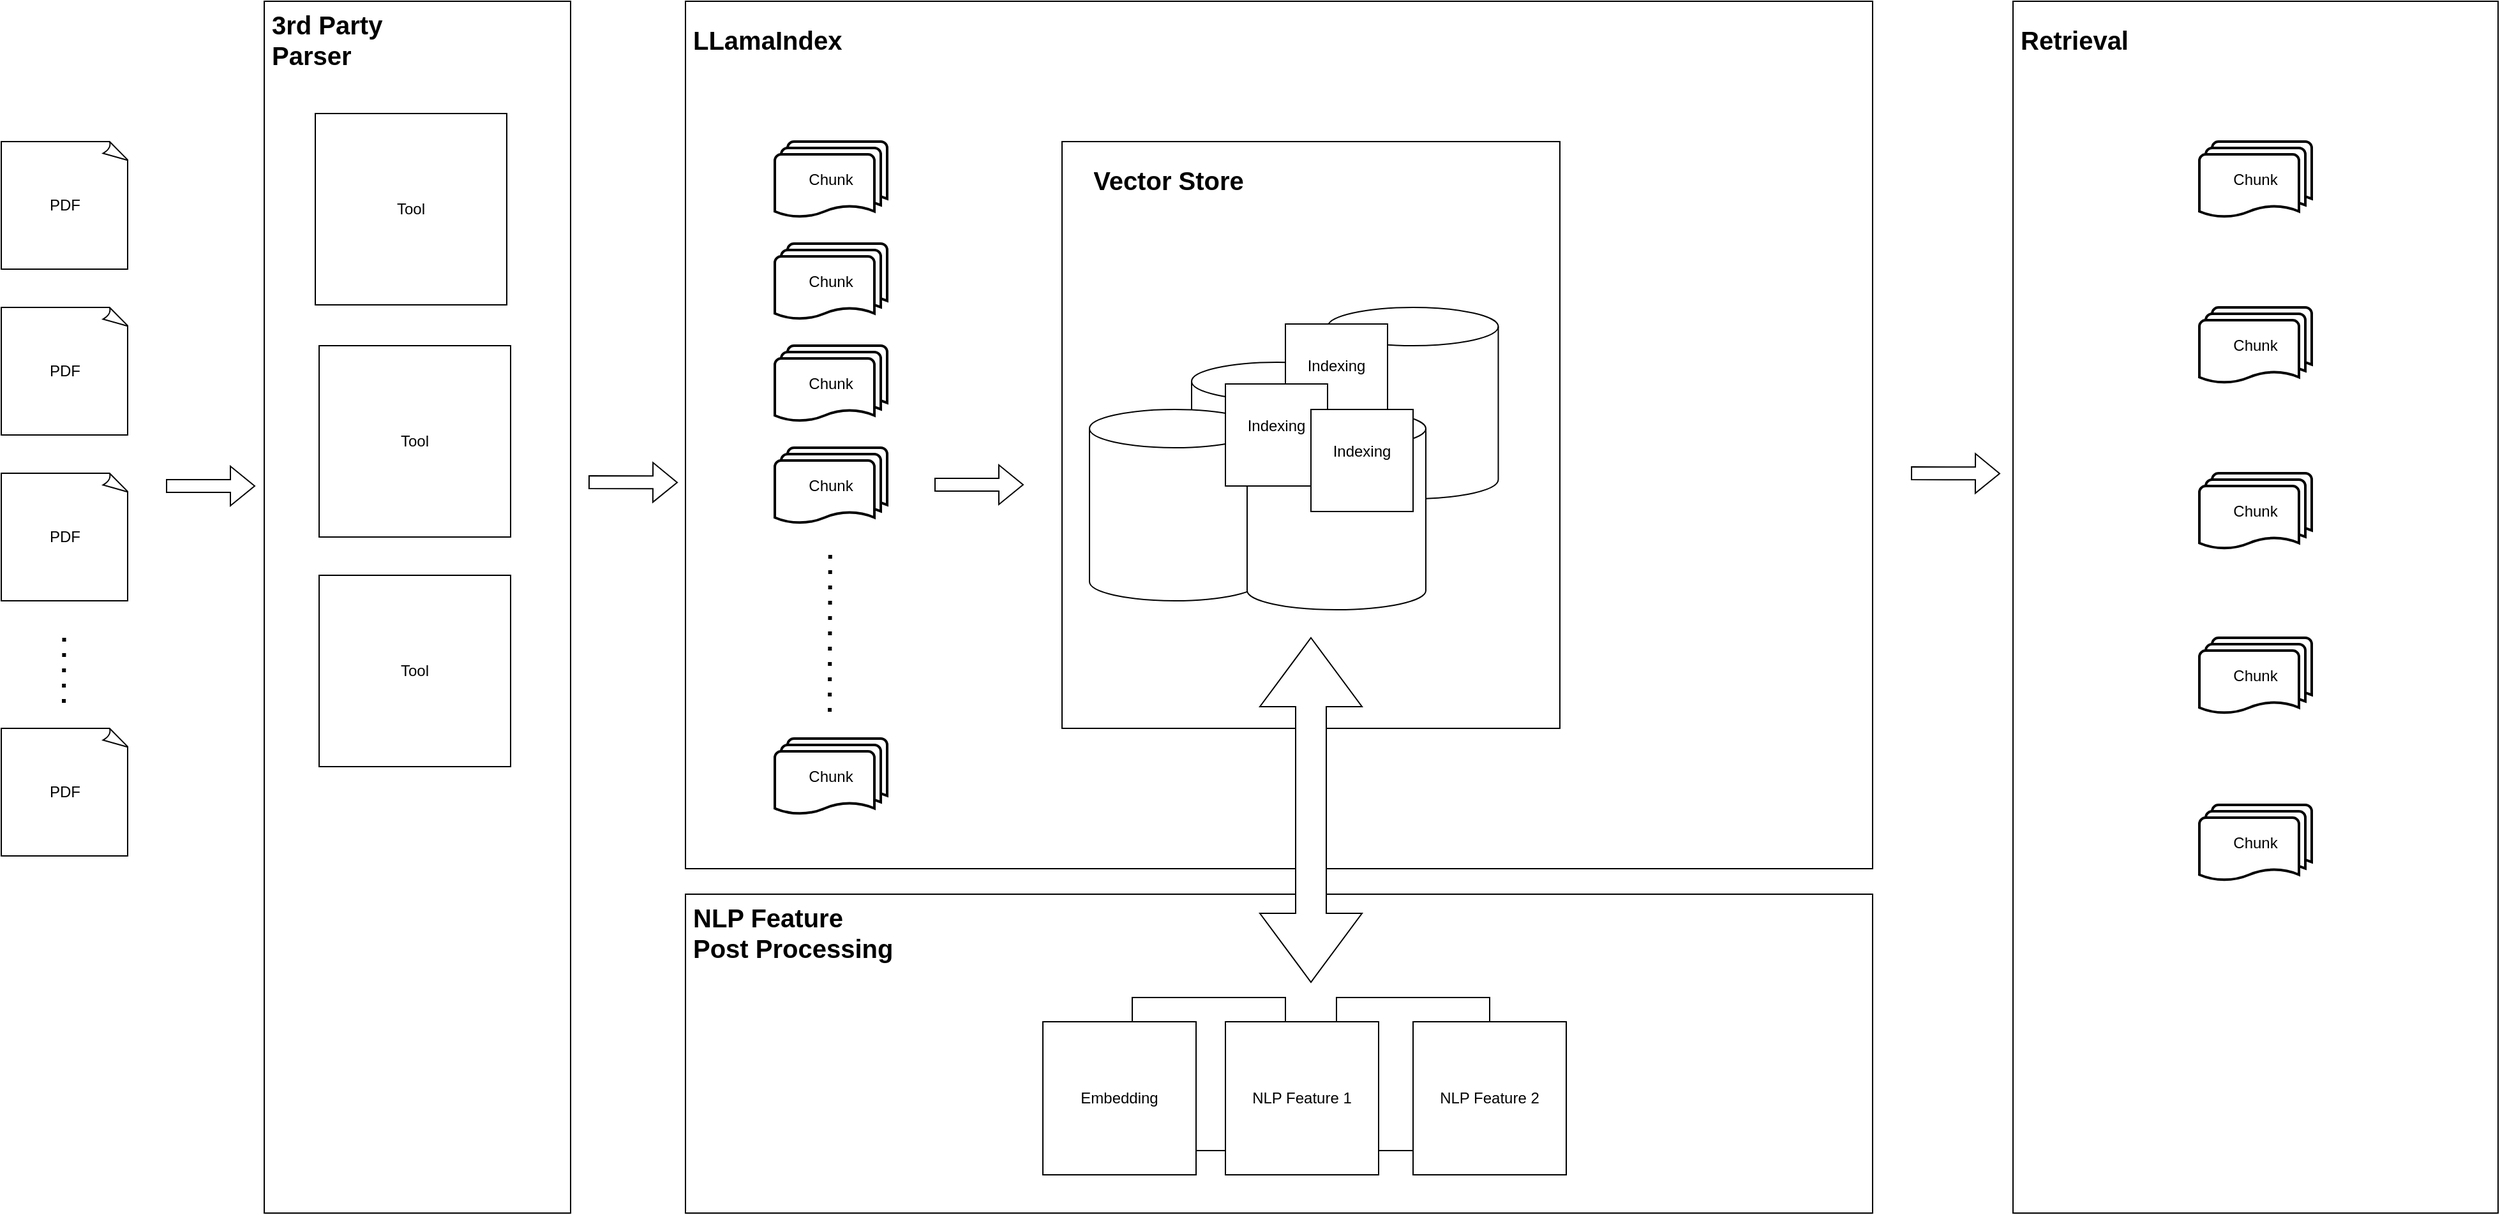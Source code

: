<mxfile version="24.7.17">
  <diagram name="Page-1" id="pN1XQlbYyUQTMrj6d_k9">
    <mxGraphModel dx="4352" dy="1451" grid="1" gridSize="10" guides="1" tooltips="1" connect="1" arrows="1" fold="1" page="1" pageScale="1" pageWidth="1485" pageHeight="922" math="0" shadow="0">
      <root>
        <mxCell id="0" />
        <mxCell id="1" parent="0" />
        <mxCell id="QrmjmrRoubQutK9kr2hU-14" value="" style="whiteSpace=wrap;html=1;" parent="1" vertex="1">
          <mxGeometry x="-10" width="240" height="950" as="geometry" />
        </mxCell>
        <mxCell id="QrmjmrRoubQutK9kr2hU-6" value="" style="whiteSpace=wrap;html=1;" parent="1" vertex="1">
          <mxGeometry x="320" width="930" height="680" as="geometry" />
        </mxCell>
        <mxCell id="QrmjmrRoubQutK9kr2hU-4" value="" style="whiteSpace=wrap;html=1;" parent="1" vertex="1">
          <mxGeometry x="320" y="700" width="930" height="250" as="geometry" />
        </mxCell>
        <mxCell id="QrmjmrRoubQutK9kr2hU-3" value="" style="whiteSpace=wrap;html=1;" parent="1" vertex="1">
          <mxGeometry x="615" y="110" width="390" height="460" as="geometry" />
        </mxCell>
        <mxCell id="QrmjmrRoubQutK9kr2hU-23" value="" style="shape=cylinder3;whiteSpace=wrap;html=1;boundedLbl=1;backgroundOutline=1;size=15;" parent="1" vertex="1">
          <mxGeometry x="823.25" y="240" width="133.5" height="150" as="geometry" />
        </mxCell>
        <mxCell id="RIgqfKvu0BtrX93I6pnI-25" value="" style="whiteSpace=wrap;html=1;aspect=fixed;" parent="1" vertex="1">
          <mxGeometry x="830" y="781" width="120" height="120" as="geometry" />
        </mxCell>
        <mxCell id="RIgqfKvu0BtrX93I6pnI-24" value="" style="whiteSpace=wrap;html=1;aspect=fixed;" parent="1" vertex="1">
          <mxGeometry x="670" y="781" width="120" height="120" as="geometry" />
        </mxCell>
        <mxCell id="RIgqfKvu0BtrX93I6pnI-1" value="Chunk" style="strokeWidth=2;html=1;shape=mxgraph.flowchart.multi-document;whiteSpace=wrap;" parent="1" vertex="1">
          <mxGeometry x="390" y="110" width="88" height="60" as="geometry" />
        </mxCell>
        <mxCell id="RIgqfKvu0BtrX93I6pnI-2" value="Chunk" style="strokeWidth=2;html=1;shape=mxgraph.flowchart.multi-document;whiteSpace=wrap;" parent="1" vertex="1">
          <mxGeometry x="390" y="190" width="88" height="60" as="geometry" />
        </mxCell>
        <mxCell id="RIgqfKvu0BtrX93I6pnI-3" value="Chunk" style="strokeWidth=2;html=1;shape=mxgraph.flowchart.multi-document;whiteSpace=wrap;" parent="1" vertex="1">
          <mxGeometry x="390" y="270" width="88" height="60" as="geometry" />
        </mxCell>
        <mxCell id="RIgqfKvu0BtrX93I6pnI-5" value="Chunk" style="strokeWidth=2;html=1;shape=mxgraph.flowchart.multi-document;whiteSpace=wrap;" parent="1" vertex="1">
          <mxGeometry x="390" y="578" width="88" height="60" as="geometry" />
        </mxCell>
        <mxCell id="RIgqfKvu0BtrX93I6pnI-6" value="" style="endArrow=none;dashed=1;html=1;dashPattern=1 3;strokeWidth=3;rounded=0;" parent="1" edge="1">
          <mxGeometry width="50" height="50" relative="1" as="geometry">
            <mxPoint x="433" y="557" as="sourcePoint" />
            <mxPoint x="433.41" y="429" as="targetPoint" />
          </mxGeometry>
        </mxCell>
        <mxCell id="RIgqfKvu0BtrX93I6pnI-8" value="Tool" style="whiteSpace=wrap;html=1;" parent="1" vertex="1">
          <mxGeometry x="33" y="270" width="150" height="150" as="geometry" />
        </mxCell>
        <mxCell id="RIgqfKvu0BtrX93I6pnI-9" value="" style="shape=flexArrow;endArrow=classic;html=1;rounded=0;verticalAlign=middle;" parent="1" edge="1">
          <mxGeometry width="50" height="50" relative="1" as="geometry">
            <mxPoint x="244" y="377" as="sourcePoint" />
            <mxPoint x="314" y="377.23" as="targetPoint" />
          </mxGeometry>
        </mxCell>
        <mxCell id="RIgqfKvu0BtrX93I6pnI-13" value="PDF" style="whiteSpace=wrap;html=1;shape=mxgraph.basic.document" parent="1" vertex="1">
          <mxGeometry x="-216" y="110" width="100" height="100" as="geometry" />
        </mxCell>
        <mxCell id="RIgqfKvu0BtrX93I6pnI-14" value="PDF" style="whiteSpace=wrap;html=1;shape=mxgraph.basic.document" parent="1" vertex="1">
          <mxGeometry x="-216" y="240" width="100" height="100" as="geometry" />
        </mxCell>
        <mxCell id="RIgqfKvu0BtrX93I6pnI-15" value="PDF" style="whiteSpace=wrap;html=1;shape=mxgraph.basic.document" parent="1" vertex="1">
          <mxGeometry x="-216" y="370" width="100" height="100" as="geometry" />
        </mxCell>
        <mxCell id="RIgqfKvu0BtrX93I6pnI-16" value="PDF" style="whiteSpace=wrap;html=1;shape=mxgraph.basic.document" parent="1" vertex="1">
          <mxGeometry x="-216" y="570" width="100" height="100" as="geometry" />
        </mxCell>
        <mxCell id="RIgqfKvu0BtrX93I6pnI-17" value="" style="endArrow=none;dashed=1;html=1;dashPattern=1 3;strokeWidth=3;rounded=0;" parent="1" edge="1">
          <mxGeometry width="50" height="50" relative="1" as="geometry">
            <mxPoint x="-167" y="550" as="sourcePoint" />
            <mxPoint x="-166.71" y="490" as="targetPoint" />
          </mxGeometry>
        </mxCell>
        <mxCell id="RIgqfKvu0BtrX93I6pnI-18" value="Chunk" style="strokeWidth=2;html=1;shape=mxgraph.flowchart.multi-document;whiteSpace=wrap;" parent="1" vertex="1">
          <mxGeometry x="390" y="350" width="88" height="60" as="geometry" />
        </mxCell>
        <mxCell id="RIgqfKvu0BtrX93I6pnI-19" value="" style="shape=cylinder3;whiteSpace=wrap;html=1;boundedLbl=1;backgroundOutline=1;size=15;" parent="1" vertex="1">
          <mxGeometry x="716.5" y="283" width="133.5" height="150" as="geometry" />
        </mxCell>
        <mxCell id="RIgqfKvu0BtrX93I6pnI-21" value="Embedding" style="whiteSpace=wrap;html=1;aspect=fixed;direction=south;" parent="1" vertex="1">
          <mxGeometry x="600" y="800" width="120" height="120" as="geometry" />
        </mxCell>
        <mxCell id="RIgqfKvu0BtrX93I6pnI-22" value="&lt;div&gt;NLP Feature 1&lt;/div&gt;" style="whiteSpace=wrap;html=1;aspect=fixed;" parent="1" vertex="1">
          <mxGeometry x="743" y="800" width="120" height="120" as="geometry" />
        </mxCell>
        <mxCell id="RIgqfKvu0BtrX93I6pnI-23" value="&lt;div&gt;NLP Feature 2&lt;/div&gt;" style="whiteSpace=wrap;html=1;aspect=fixed;" parent="1" vertex="1">
          <mxGeometry x="890" y="800" width="120" height="120" as="geometry" />
        </mxCell>
        <mxCell id="RIgqfKvu0BtrX93I6pnI-26" value="" style="shape=flexArrow;endArrow=classic;html=1;rounded=0;" parent="1" edge="1">
          <mxGeometry width="50" height="50" relative="1" as="geometry">
            <mxPoint x="515" y="379" as="sourcePoint" />
            <mxPoint x="585" y="379" as="targetPoint" />
          </mxGeometry>
        </mxCell>
        <mxCell id="QrmjmrRoubQutK9kr2hU-2" value="Indexing&lt;div&gt;&lt;br&gt;&lt;/div&gt;" style="whiteSpace=wrap;html=1;aspect=fixed;" parent="1" vertex="1">
          <mxGeometry x="790" y="253" width="80" height="80" as="geometry" />
        </mxCell>
        <mxCell id="QrmjmrRoubQutK9kr2hU-5" value="" style="shape=flexArrow;endArrow=classic;html=1;rounded=0;verticalAlign=middle;" parent="1" edge="1">
          <mxGeometry width="50" height="50" relative="1" as="geometry">
            <mxPoint x="-87" y="380" as="sourcePoint" />
            <mxPoint x="-17" y="380" as="targetPoint" />
          </mxGeometry>
        </mxCell>
        <mxCell id="QrmjmrRoubQutK9kr2hU-7" value="" style="shape=doubleArrow;direction=south;whiteSpace=wrap;html=1;" parent="1" vertex="1">
          <mxGeometry x="770" y="499" width="80" height="270" as="geometry" />
        </mxCell>
        <mxCell id="QrmjmrRoubQutK9kr2hU-8" value="Vector Store" style="text;strokeColor=none;fillColor=none;align=center;verticalAlign=middle;spacingLeft=4;spacingRight=4;overflow=hidden;points=[[0,0.5],[1,0.5]];portConstraint=eastwest;rotatable=0;whiteSpace=wrap;html=1;fontSize=20;fontStyle=1" parent="1" vertex="1">
          <mxGeometry x="615" y="110" width="167" height="60" as="geometry" />
        </mxCell>
        <mxCell id="QrmjmrRoubQutK9kr2hU-9" value="" style="shape=cylinder3;whiteSpace=wrap;html=1;boundedLbl=1;backgroundOutline=1;size=15;" parent="1" vertex="1">
          <mxGeometry x="636.5" y="320" width="133.5" height="150" as="geometry" />
        </mxCell>
        <mxCell id="QrmjmrRoubQutK9kr2hU-10" value="" style="shape=cylinder3;whiteSpace=wrap;html=1;boundedLbl=1;backgroundOutline=1;size=15;" parent="1" vertex="1">
          <mxGeometry x="760" y="320" width="140" height="157" as="geometry" />
        </mxCell>
        <mxCell id="QrmjmrRoubQutK9kr2hU-11" value="Indexing&lt;div&gt;&lt;br&gt;&lt;/div&gt;" style="whiteSpace=wrap;html=1;aspect=fixed;" parent="1" vertex="1">
          <mxGeometry x="743" y="300" width="80" height="80" as="geometry" />
        </mxCell>
        <mxCell id="QrmjmrRoubQutK9kr2hU-12" value="Indexing&lt;div&gt;&lt;br&gt;&lt;/div&gt;" style="whiteSpace=wrap;html=1;aspect=fixed;" parent="1" vertex="1">
          <mxGeometry x="810" y="320" width="80" height="80" as="geometry" />
        </mxCell>
        <mxCell id="QrmjmrRoubQutK9kr2hU-13" value="LLamaIndex" style="text;strokeColor=none;fillColor=none;align=left;verticalAlign=middle;spacingLeft=4;spacingRight=4;overflow=hidden;points=[[0,0.5],[1,0.5]];portConstraint=eastwest;rotatable=0;whiteSpace=wrap;html=1;fontSize=20;fontStyle=1;labelBorderColor=none;labelBackgroundColor=default;" parent="1" vertex="1">
          <mxGeometry x="320" width="167" height="60" as="geometry" />
        </mxCell>
        <mxCell id="QrmjmrRoubQutK9kr2hU-16" value="3rd Party Parser" style="text;strokeColor=none;fillColor=none;align=left;verticalAlign=middle;spacingLeft=4;spacingRight=4;overflow=hidden;points=[[0,0.5],[1,0.5]];portConstraint=eastwest;rotatable=0;whiteSpace=wrap;html=1;fontSize=20;fontStyle=1;labelBorderColor=none;labelBackgroundColor=default;" parent="1" vertex="1">
          <mxGeometry x="-10" width="130" height="60" as="geometry" />
        </mxCell>
        <mxCell id="QrmjmrRoubQutK9kr2hU-18" value="Tool" style="whiteSpace=wrap;html=1;" parent="1" vertex="1">
          <mxGeometry x="33" y="450" width="150" height="150" as="geometry" />
        </mxCell>
        <mxCell id="QrmjmrRoubQutK9kr2hU-19" value="Tool" style="whiteSpace=wrap;html=1;" parent="1" vertex="1">
          <mxGeometry x="30" y="88" width="150" height="150" as="geometry" />
        </mxCell>
        <mxCell id="QrmjmrRoubQutK9kr2hU-22" value="NLP Feature Post Processing" style="text;strokeColor=none;fillColor=none;align=left;verticalAlign=middle;spacingLeft=4;spacingRight=4;overflow=hidden;points=[[0,0.5],[1,0.5]];portConstraint=eastwest;rotatable=0;whiteSpace=wrap;html=1;fontSize=20;fontStyle=1;labelBorderColor=none;labelBackgroundColor=default;" parent="1" vertex="1">
          <mxGeometry x="320" y="700" width="167" height="60" as="geometry" />
        </mxCell>
        <mxCell id="Gcu2kofaheJXPQh8U3BJ-1" value="" style="whiteSpace=wrap;html=1;" parent="1" vertex="1">
          <mxGeometry x="1360" width="380" height="950" as="geometry" />
        </mxCell>
        <mxCell id="Gcu2kofaheJXPQh8U3BJ-3" value="" style="shape=flexArrow;endArrow=classic;html=1;rounded=0;verticalAlign=middle;" parent="1" edge="1">
          <mxGeometry width="50" height="50" relative="1" as="geometry">
            <mxPoint x="1280" y="370" as="sourcePoint" />
            <mxPoint x="1350" y="370.23" as="targetPoint" />
          </mxGeometry>
        </mxCell>
        <mxCell id="Gcu2kofaheJXPQh8U3BJ-4" value="Chunk" style="strokeWidth=2;html=1;shape=mxgraph.flowchart.multi-document;whiteSpace=wrap;" parent="1" vertex="1">
          <mxGeometry x="1506" y="110" width="88" height="60" as="geometry" />
        </mxCell>
        <mxCell id="Gcu2kofaheJXPQh8U3BJ-5" value="Chunk" style="strokeWidth=2;html=1;shape=mxgraph.flowchart.multi-document;whiteSpace=wrap;" parent="1" vertex="1">
          <mxGeometry x="1506" y="240" width="88" height="60" as="geometry" />
        </mxCell>
        <mxCell id="Gcu2kofaheJXPQh8U3BJ-6" value="Chunk" style="strokeWidth=2;html=1;shape=mxgraph.flowchart.multi-document;whiteSpace=wrap;" parent="1" vertex="1">
          <mxGeometry x="1506" y="370" width="88" height="60" as="geometry" />
        </mxCell>
        <mxCell id="Gcu2kofaheJXPQh8U3BJ-7" value="Chunk" style="strokeWidth=2;html=1;shape=mxgraph.flowchart.multi-document;whiteSpace=wrap;" parent="1" vertex="1">
          <mxGeometry x="1506" y="499" width="88" height="60" as="geometry" />
        </mxCell>
        <mxCell id="Gcu2kofaheJXPQh8U3BJ-8" value="Chunk" style="strokeWidth=2;html=1;shape=mxgraph.flowchart.multi-document;whiteSpace=wrap;" parent="1" vertex="1">
          <mxGeometry x="1506" y="630" width="88" height="60" as="geometry" />
        </mxCell>
        <mxCell id="Gcu2kofaheJXPQh8U3BJ-9" value="Retrieval" style="text;strokeColor=none;fillColor=none;align=left;verticalAlign=middle;spacingLeft=4;spacingRight=4;overflow=hidden;points=[[0,0.5],[1,0.5]];portConstraint=eastwest;rotatable=0;whiteSpace=wrap;html=1;fontSize=20;fontStyle=1;labelBorderColor=none;labelBackgroundColor=default;" parent="1" vertex="1">
          <mxGeometry x="1360" width="167" height="60" as="geometry" />
        </mxCell>
      </root>
    </mxGraphModel>
  </diagram>
</mxfile>
